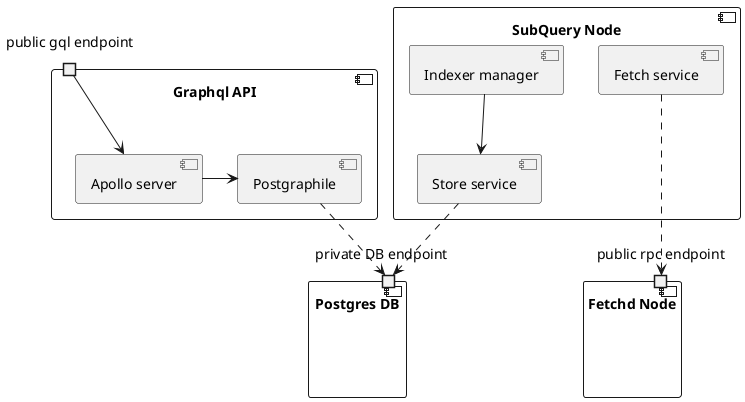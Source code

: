 @startuml
component "SubQuery Node" as subql {
    component "Fetch service" as subql_fetch
'    () "mappingHandler.ts" as subql_handlers
'    component "Sandbox service" as sandbox

'    sandbox  --> subql_handlers

    component "Store service" as store
    component "Indexer manager" as manager

    manager --> store
}

component "Graphql API" as gql {
    port "public gql endpoint" as gql_port

    component "Apollo server" as apollo
    gql_port -> apollo

    component Postgraphile

    apollo -> Postgraphile
}

component "Postgres DB" as db {
    port "private DB endpoint    " as db_port
}

Postgraphile ..> db_port

component "Fetchd Node" as fetchd {
    port "public rpc endpoint" as rpc
}

store ..> db_port
subql_fetch ...> rpc
@enduml
